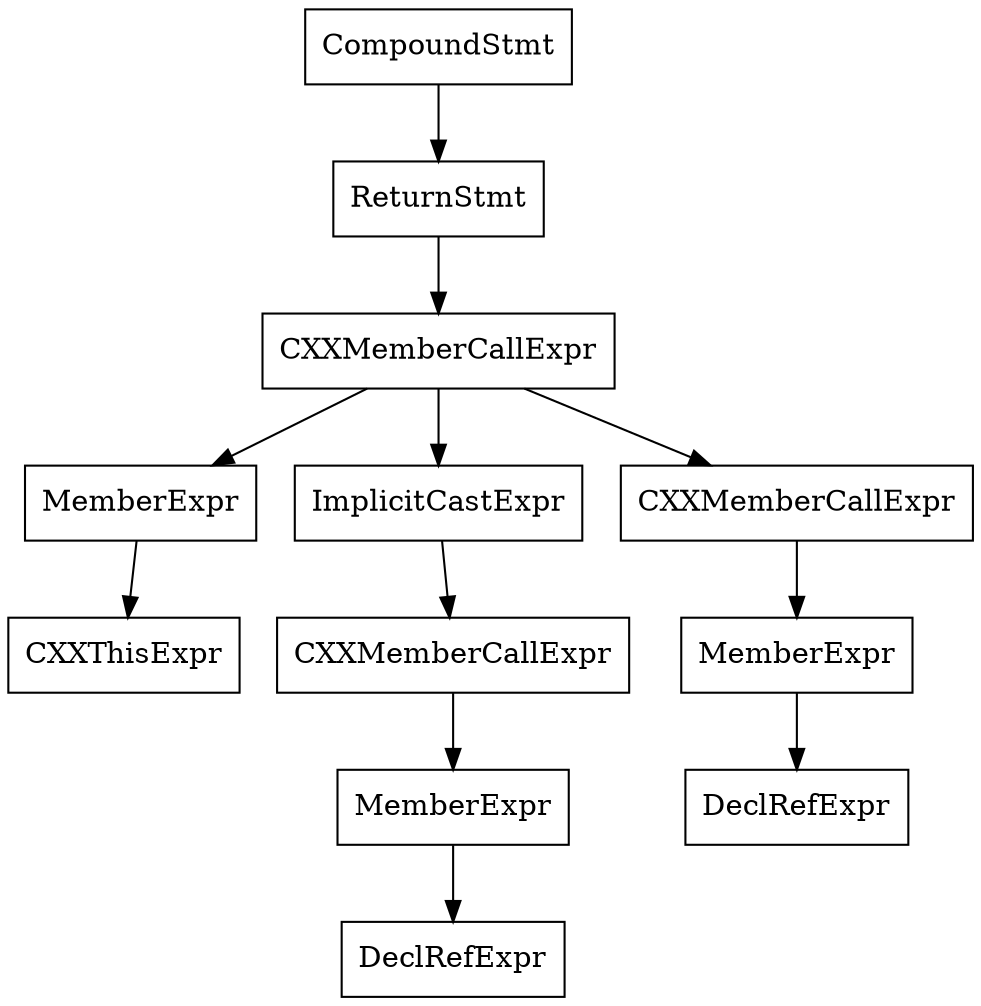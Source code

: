 digraph unnamed {

	Node0x55e7aac3b4a0 [shape=record,label="{CompoundStmt}"];
	Node0x55e7aac3b4a0 -> Node0x55e7aac3b490;
	Node0x55e7aac3b490 [shape=record,label="{ReturnStmt}"];
	Node0x55e7aac3b490 -> Node0x55e7aac3b448;
	Node0x55e7aac3b448 [shape=record,label="{CXXMemberCallExpr}"];
	Node0x55e7aac3b448 -> Node0x55e7aac3b2d8;
	Node0x55e7aac3b448 -> Node0x55e7aac3b478;
	Node0x55e7aac3b448 -> Node0x55e7aac3b428;
	Node0x55e7aac3b2d8 [shape=record,label="{MemberExpr}"];
	Node0x55e7aac3b2d8 -> Node0x55e7aac3b2c8;
	Node0x55e7aac3b2c8 [shape=record,label="{CXXThisExpr}"];
	Node0x55e7aac3b478 [shape=record,label="{ImplicitCastExpr}"];
	Node0x55e7aac3b478 -> Node0x55e7aac3b3b8;
	Node0x55e7aac3b3b8 [shape=record,label="{CXXMemberCallExpr}"];
	Node0x55e7aac3b3b8 -> Node0x55e7aac3b388;
	Node0x55e7aac3b388 [shape=record,label="{MemberExpr}"];
	Node0x55e7aac3b388 -> Node0x55e7aac3b308;
	Node0x55e7aac3b308 [shape=record,label="{DeclRefExpr}"];
	Node0x55e7aac3b428 [shape=record,label="{CXXMemberCallExpr}"];
	Node0x55e7aac3b428 -> Node0x55e7aac3b3f8;
	Node0x55e7aac3b3f8 [shape=record,label="{MemberExpr}"];
	Node0x55e7aac3b3f8 -> Node0x55e7aac3b3d8;
	Node0x55e7aac3b3d8 [shape=record,label="{DeclRefExpr}"];
}
